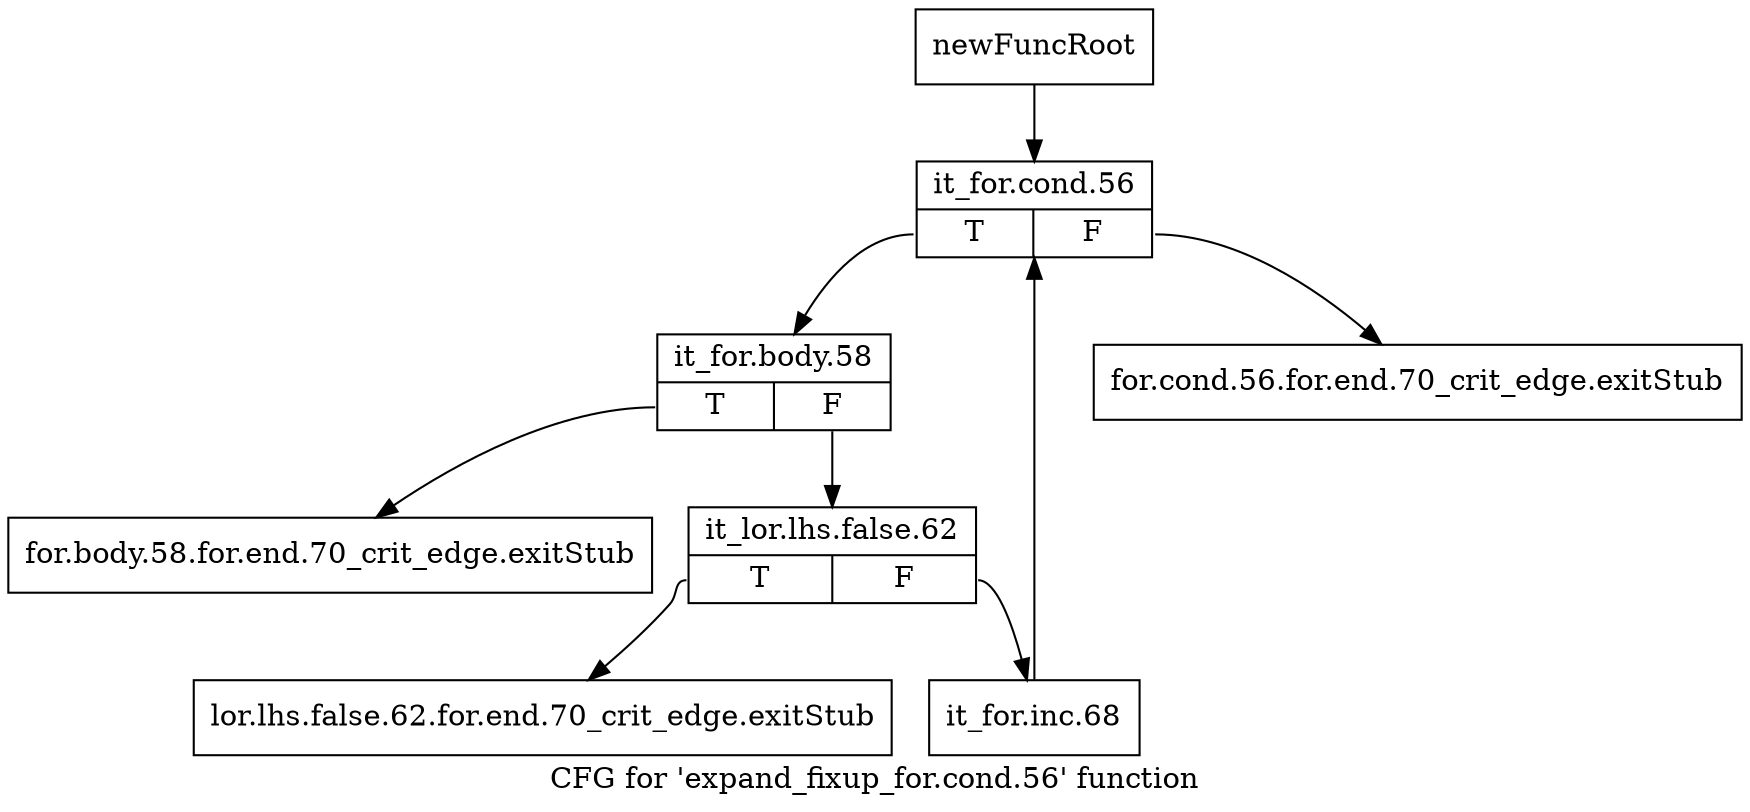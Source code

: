 digraph "CFG for 'expand_fixup_for.cond.56' function" {
	label="CFG for 'expand_fixup_for.cond.56' function";

	Node0xc451340 [shape=record,label="{newFuncRoot}"];
	Node0xc451340 -> Node0xc451480;
	Node0xc451390 [shape=record,label="{for.cond.56.for.end.70_crit_edge.exitStub}"];
	Node0xc4513e0 [shape=record,label="{for.body.58.for.end.70_crit_edge.exitStub}"];
	Node0xc451430 [shape=record,label="{lor.lhs.false.62.for.end.70_crit_edge.exitStub}"];
	Node0xc451480 [shape=record,label="{it_for.cond.56|{<s0>T|<s1>F}}"];
	Node0xc451480:s0 -> Node0xc4514d0;
	Node0xc451480:s1 -> Node0xc451390;
	Node0xc4514d0 [shape=record,label="{it_for.body.58|{<s0>T|<s1>F}}"];
	Node0xc4514d0:s0 -> Node0xc4513e0;
	Node0xc4514d0:s1 -> Node0xc451520;
	Node0xc451520 [shape=record,label="{it_lor.lhs.false.62|{<s0>T|<s1>F}}"];
	Node0xc451520:s0 -> Node0xc451430;
	Node0xc451520:s1 -> Node0xc451570;
	Node0xc451570 [shape=record,label="{it_for.inc.68}"];
	Node0xc451570 -> Node0xc451480;
}
